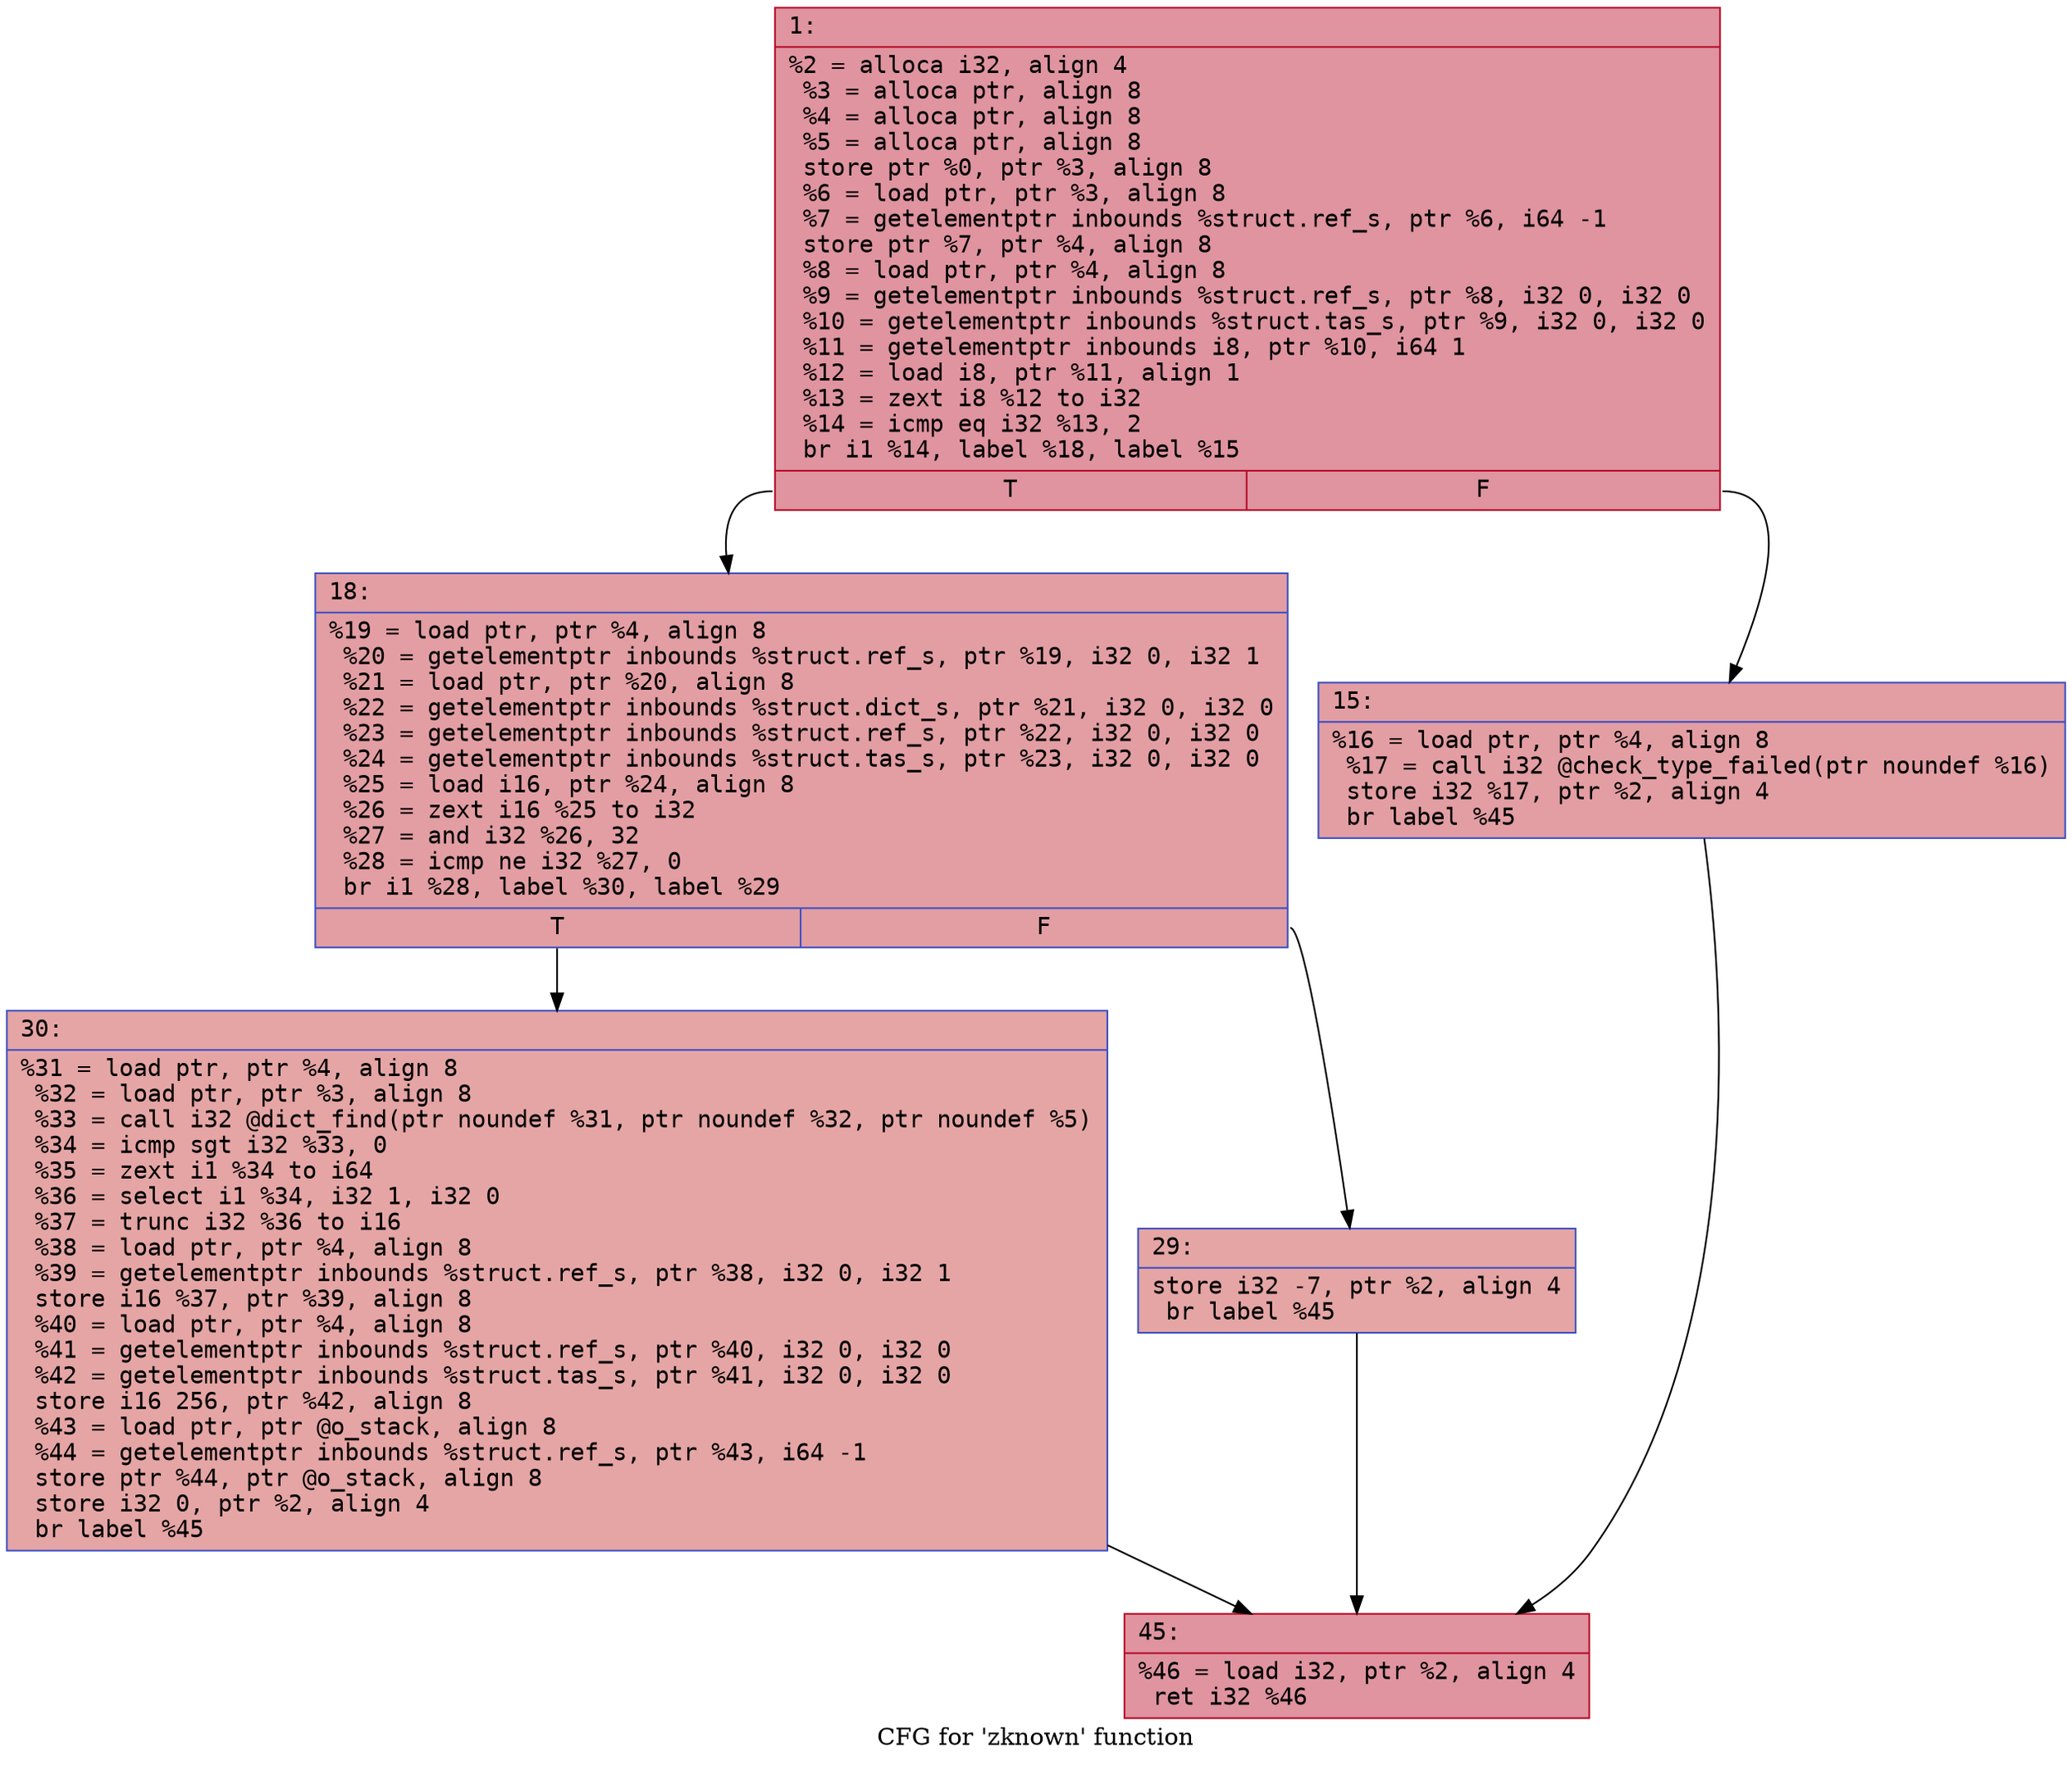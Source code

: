 digraph "CFG for 'zknown' function" {
	label="CFG for 'zknown' function";

	Node0x600003c008c0 [shape=record,color="#b70d28ff", style=filled, fillcolor="#b70d2870" fontname="Courier",label="{1:\l|  %2 = alloca i32, align 4\l  %3 = alloca ptr, align 8\l  %4 = alloca ptr, align 8\l  %5 = alloca ptr, align 8\l  store ptr %0, ptr %3, align 8\l  %6 = load ptr, ptr %3, align 8\l  %7 = getelementptr inbounds %struct.ref_s, ptr %6, i64 -1\l  store ptr %7, ptr %4, align 8\l  %8 = load ptr, ptr %4, align 8\l  %9 = getelementptr inbounds %struct.ref_s, ptr %8, i32 0, i32 0\l  %10 = getelementptr inbounds %struct.tas_s, ptr %9, i32 0, i32 0\l  %11 = getelementptr inbounds i8, ptr %10, i64 1\l  %12 = load i8, ptr %11, align 1\l  %13 = zext i8 %12 to i32\l  %14 = icmp eq i32 %13, 2\l  br i1 %14, label %18, label %15\l|{<s0>T|<s1>F}}"];
	Node0x600003c008c0:s0 -> Node0x600003c00c80[tooltip="1 -> 18\nProbability 50.00%" ];
	Node0x600003c008c0:s1 -> Node0x600003c00c30[tooltip="1 -> 15\nProbability 50.00%" ];
	Node0x600003c00c30 [shape=record,color="#3d50c3ff", style=filled, fillcolor="#be242e70" fontname="Courier",label="{15:\l|  %16 = load ptr, ptr %4, align 8\l  %17 = call i32 @check_type_failed(ptr noundef %16)\l  store i32 %17, ptr %2, align 4\l  br label %45\l}"];
	Node0x600003c00c30 -> Node0x600003c00d70[tooltip="15 -> 45\nProbability 100.00%" ];
	Node0x600003c00c80 [shape=record,color="#3d50c3ff", style=filled, fillcolor="#be242e70" fontname="Courier",label="{18:\l|  %19 = load ptr, ptr %4, align 8\l  %20 = getelementptr inbounds %struct.ref_s, ptr %19, i32 0, i32 1\l  %21 = load ptr, ptr %20, align 8\l  %22 = getelementptr inbounds %struct.dict_s, ptr %21, i32 0, i32 0\l  %23 = getelementptr inbounds %struct.ref_s, ptr %22, i32 0, i32 0\l  %24 = getelementptr inbounds %struct.tas_s, ptr %23, i32 0, i32 0\l  %25 = load i16, ptr %24, align 8\l  %26 = zext i16 %25 to i32\l  %27 = and i32 %26, 32\l  %28 = icmp ne i32 %27, 0\l  br i1 %28, label %30, label %29\l|{<s0>T|<s1>F}}"];
	Node0x600003c00c80:s0 -> Node0x600003c00d20[tooltip="18 -> 30\nProbability 50.00%" ];
	Node0x600003c00c80:s1 -> Node0x600003c00cd0[tooltip="18 -> 29\nProbability 50.00%" ];
	Node0x600003c00cd0 [shape=record,color="#3d50c3ff", style=filled, fillcolor="#c5333470" fontname="Courier",label="{29:\l|  store i32 -7, ptr %2, align 4\l  br label %45\l}"];
	Node0x600003c00cd0 -> Node0x600003c00d70[tooltip="29 -> 45\nProbability 100.00%" ];
	Node0x600003c00d20 [shape=record,color="#3d50c3ff", style=filled, fillcolor="#c5333470" fontname="Courier",label="{30:\l|  %31 = load ptr, ptr %4, align 8\l  %32 = load ptr, ptr %3, align 8\l  %33 = call i32 @dict_find(ptr noundef %31, ptr noundef %32, ptr noundef %5)\l  %34 = icmp sgt i32 %33, 0\l  %35 = zext i1 %34 to i64\l  %36 = select i1 %34, i32 1, i32 0\l  %37 = trunc i32 %36 to i16\l  %38 = load ptr, ptr %4, align 8\l  %39 = getelementptr inbounds %struct.ref_s, ptr %38, i32 0, i32 1\l  store i16 %37, ptr %39, align 8\l  %40 = load ptr, ptr %4, align 8\l  %41 = getelementptr inbounds %struct.ref_s, ptr %40, i32 0, i32 0\l  %42 = getelementptr inbounds %struct.tas_s, ptr %41, i32 0, i32 0\l  store i16 256, ptr %42, align 8\l  %43 = load ptr, ptr @o_stack, align 8\l  %44 = getelementptr inbounds %struct.ref_s, ptr %43, i64 -1\l  store ptr %44, ptr @o_stack, align 8\l  store i32 0, ptr %2, align 4\l  br label %45\l}"];
	Node0x600003c00d20 -> Node0x600003c00d70[tooltip="30 -> 45\nProbability 100.00%" ];
	Node0x600003c00d70 [shape=record,color="#b70d28ff", style=filled, fillcolor="#b70d2870" fontname="Courier",label="{45:\l|  %46 = load i32, ptr %2, align 4\l  ret i32 %46\l}"];
}
